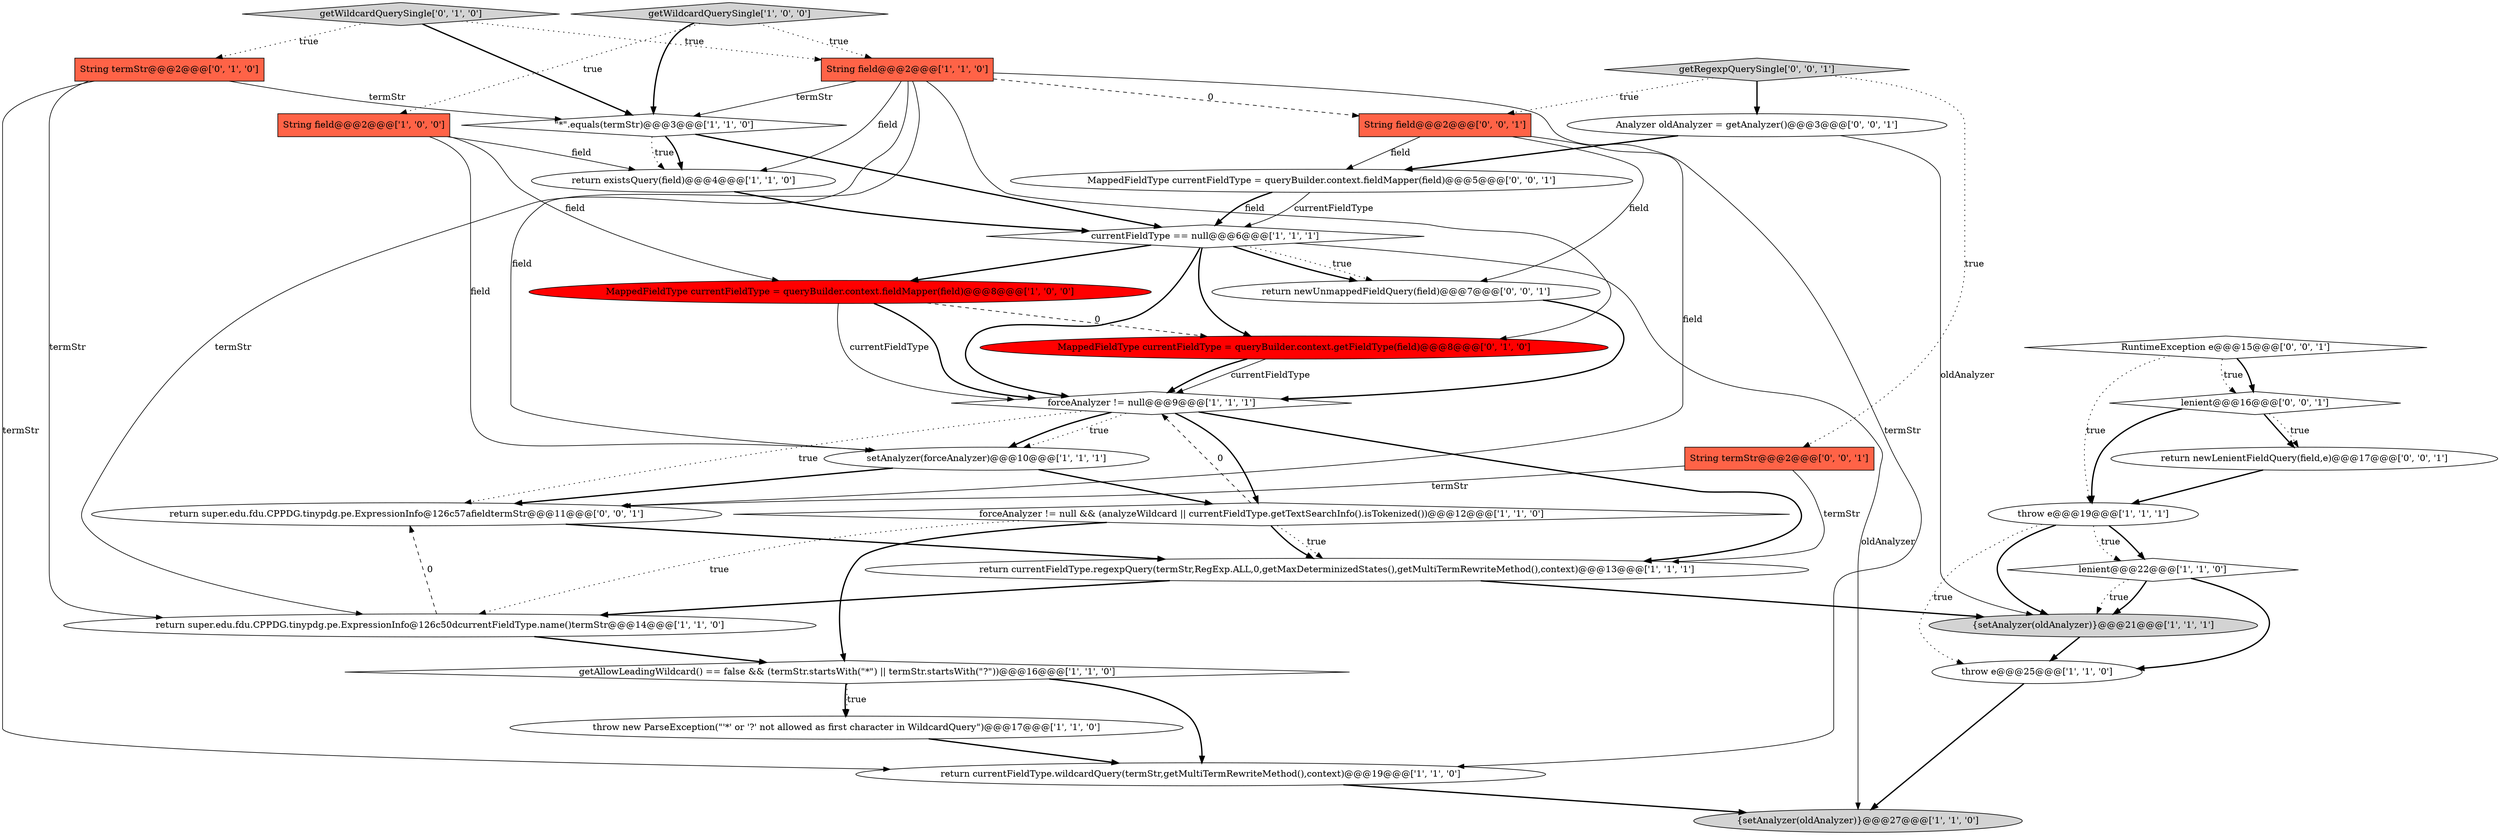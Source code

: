 digraph {
23 [style = filled, label = "Analyzer oldAnalyzer = getAnalyzer()@@@3@@@['0', '0', '1']", fillcolor = white, shape = ellipse image = "AAA0AAABBB3BBB"];
25 [style = filled, label = "return super.edu.fdu.CPPDG.tinypdg.pe.ExpressionInfo@126c57afieldtermStr@@@11@@@['0', '0', '1']", fillcolor = white, shape = ellipse image = "AAA0AAABBB3BBB"];
24 [style = filled, label = "String termStr@@@2@@@['0', '0', '1']", fillcolor = tomato, shape = box image = "AAA0AAABBB3BBB"];
1 [style = filled, label = "return existsQuery(field)@@@4@@@['1', '1', '0']", fillcolor = white, shape = ellipse image = "AAA0AAABBB1BBB"];
9 [style = filled, label = "String field@@@2@@@['1', '0', '0']", fillcolor = tomato, shape = box image = "AAA0AAABBB1BBB"];
19 [style = filled, label = "getAllowLeadingWildcard() == false && (termStr.startsWith(\"*\") || termStr.startsWith(\"?\"))@@@16@@@['1', '1', '0']", fillcolor = white, shape = diamond image = "AAA0AAABBB1BBB"];
12 [style = filled, label = "currentFieldType == null@@@6@@@['1', '1', '1']", fillcolor = white, shape = diamond image = "AAA0AAABBB1BBB"];
2 [style = filled, label = "setAnalyzer(forceAnalyzer)@@@10@@@['1', '1', '1']", fillcolor = white, shape = ellipse image = "AAA0AAABBB1BBB"];
29 [style = filled, label = "return newLenientFieldQuery(field,e)@@@17@@@['0', '0', '1']", fillcolor = white, shape = ellipse image = "AAA0AAABBB3BBB"];
22 [style = filled, label = "getWildcardQuerySingle['0', '1', '0']", fillcolor = lightgray, shape = diamond image = "AAA0AAABBB2BBB"];
4 [style = filled, label = "\"*\".equals(termStr)@@@3@@@['1', '1', '0']", fillcolor = white, shape = diamond image = "AAA0AAABBB1BBB"];
32 [style = filled, label = "String field@@@2@@@['0', '0', '1']", fillcolor = tomato, shape = box image = "AAA0AAABBB3BBB"];
11 [style = filled, label = "String field@@@2@@@['1', '1', '0']", fillcolor = tomato, shape = box image = "AAA0AAABBB1BBB"];
6 [style = filled, label = "throw e@@@25@@@['1', '1', '0']", fillcolor = white, shape = ellipse image = "AAA0AAABBB1BBB"];
14 [style = filled, label = "return super.edu.fdu.CPPDG.tinypdg.pe.ExpressionInfo@126c50dcurrentFieldType.name()termStr@@@14@@@['1', '1', '0']", fillcolor = white, shape = ellipse image = "AAA0AAABBB1BBB"];
0 [style = filled, label = "MappedFieldType currentFieldType = queryBuilder.context.fieldMapper(field)@@@8@@@['1', '0', '0']", fillcolor = red, shape = ellipse image = "AAA1AAABBB1BBB"];
26 [style = filled, label = "getRegexpQuerySingle['0', '0', '1']", fillcolor = lightgray, shape = diamond image = "AAA0AAABBB3BBB"];
10 [style = filled, label = "throw e@@@19@@@['1', '1', '1']", fillcolor = white, shape = ellipse image = "AAA0AAABBB1BBB"];
17 [style = filled, label = "lenient@@@22@@@['1', '1', '0']", fillcolor = white, shape = diamond image = "AAA0AAABBB1BBB"];
5 [style = filled, label = "forceAnalyzer != null && (analyzeWildcard || currentFieldType.getTextSearchInfo().isTokenized())@@@12@@@['1', '1', '0']", fillcolor = white, shape = diamond image = "AAA0AAABBB1BBB"];
30 [style = filled, label = "return newUnmappedFieldQuery(field)@@@7@@@['0', '0', '1']", fillcolor = white, shape = ellipse image = "AAA0AAABBB3BBB"];
3 [style = filled, label = "throw new ParseException(\"'*' or '?' not allowed as first character in WildcardQuery\")@@@17@@@['1', '1', '0']", fillcolor = white, shape = ellipse image = "AAA0AAABBB1BBB"];
21 [style = filled, label = "MappedFieldType currentFieldType = queryBuilder.context.getFieldType(field)@@@8@@@['0', '1', '0']", fillcolor = red, shape = ellipse image = "AAA1AAABBB2BBB"];
20 [style = filled, label = "String termStr@@@2@@@['0', '1', '0']", fillcolor = tomato, shape = box image = "AAA0AAABBB2BBB"];
16 [style = filled, label = "forceAnalyzer != null@@@9@@@['1', '1', '1']", fillcolor = white, shape = diamond image = "AAA0AAABBB1BBB"];
27 [style = filled, label = "MappedFieldType currentFieldType = queryBuilder.context.fieldMapper(field)@@@5@@@['0', '0', '1']", fillcolor = white, shape = ellipse image = "AAA0AAABBB3BBB"];
31 [style = filled, label = "lenient@@@16@@@['0', '0', '1']", fillcolor = white, shape = diamond image = "AAA0AAABBB3BBB"];
13 [style = filled, label = "getWildcardQuerySingle['1', '0', '0']", fillcolor = lightgray, shape = diamond image = "AAA0AAABBB1BBB"];
15 [style = filled, label = "{setAnalyzer(oldAnalyzer)}@@@21@@@['1', '1', '1']", fillcolor = lightgray, shape = ellipse image = "AAA0AAABBB1BBB"];
18 [style = filled, label = "return currentFieldType.regexpQuery(termStr,RegExp.ALL,0,getMaxDeterminizedStates(),getMultiTermRewriteMethod(),context)@@@13@@@['1', '1', '1']", fillcolor = white, shape = ellipse image = "AAA0AAABBB1BBB"];
8 [style = filled, label = "{setAnalyzer(oldAnalyzer)}@@@27@@@['1', '1', '0']", fillcolor = lightgray, shape = ellipse image = "AAA0AAABBB1BBB"];
28 [style = filled, label = "RuntimeException e@@@15@@@['0', '0', '1']", fillcolor = white, shape = diamond image = "AAA0AAABBB3BBB"];
7 [style = filled, label = "return currentFieldType.wildcardQuery(termStr,getMultiTermRewriteMethod(),context)@@@19@@@['1', '1', '0']", fillcolor = white, shape = ellipse image = "AAA0AAABBB1BBB"];
11->32 [style = dashed, label="0"];
5->18 [style = dotted, label="true"];
4->1 [style = dotted, label="true"];
14->25 [style = dashed, label="0"];
9->2 [style = solid, label="field"];
10->17 [style = bold, label=""];
7->8 [style = bold, label=""];
11->21 [style = solid, label="field"];
21->16 [style = solid, label="currentFieldType"];
22->4 [style = bold, label=""];
17->15 [style = dotted, label="true"];
9->1 [style = solid, label="field"];
26->24 [style = dotted, label="true"];
1->12 [style = bold, label=""];
21->16 [style = bold, label=""];
2->25 [style = bold, label=""];
19->3 [style = bold, label=""];
13->9 [style = dotted, label="true"];
10->6 [style = dotted, label="true"];
28->10 [style = dotted, label="true"];
27->12 [style = bold, label=""];
12->21 [style = bold, label=""];
11->1 [style = solid, label="field"];
18->15 [style = bold, label=""];
0->16 [style = solid, label="currentFieldType"];
11->14 [style = solid, label="termStr"];
31->29 [style = bold, label=""];
11->2 [style = solid, label="field"];
32->27 [style = solid, label="field"];
22->20 [style = dotted, label="true"];
3->7 [style = bold, label=""];
26->32 [style = dotted, label="true"];
19->3 [style = dotted, label="true"];
17->15 [style = bold, label=""];
16->25 [style = dotted, label="true"];
31->29 [style = dotted, label="true"];
11->4 [style = solid, label="termStr"];
0->16 [style = bold, label=""];
16->18 [style = bold, label=""];
20->4 [style = solid, label="termStr"];
17->6 [style = bold, label=""];
28->31 [style = bold, label=""];
25->18 [style = bold, label=""];
14->19 [style = bold, label=""];
5->18 [style = bold, label=""];
10->17 [style = dotted, label="true"];
5->16 [style = dashed, label="0"];
5->19 [style = bold, label=""];
32->30 [style = solid, label="field"];
32->25 [style = solid, label="field"];
31->10 [style = bold, label=""];
16->5 [style = bold, label=""];
4->12 [style = bold, label=""];
13->11 [style = dotted, label="true"];
29->10 [style = bold, label=""];
4->1 [style = bold, label=""];
11->7 [style = solid, label="termStr"];
2->5 [style = bold, label=""];
24->25 [style = solid, label="termStr"];
9->0 [style = solid, label="field"];
5->14 [style = dotted, label="true"];
23->15 [style = solid, label="oldAnalyzer"];
28->31 [style = dotted, label="true"];
16->2 [style = dotted, label="true"];
10->15 [style = bold, label=""];
23->27 [style = bold, label=""];
12->8 [style = solid, label="oldAnalyzer"];
24->18 [style = solid, label="termStr"];
22->11 [style = dotted, label="true"];
12->30 [style = bold, label=""];
15->6 [style = bold, label=""];
27->12 [style = solid, label="currentFieldType"];
12->16 [style = bold, label=""];
16->2 [style = bold, label=""];
12->0 [style = bold, label=""];
12->30 [style = dotted, label="true"];
20->14 [style = solid, label="termStr"];
0->21 [style = dashed, label="0"];
26->23 [style = bold, label=""];
6->8 [style = bold, label=""];
30->16 [style = bold, label=""];
19->7 [style = bold, label=""];
20->7 [style = solid, label="termStr"];
18->14 [style = bold, label=""];
13->4 [style = bold, label=""];
}
